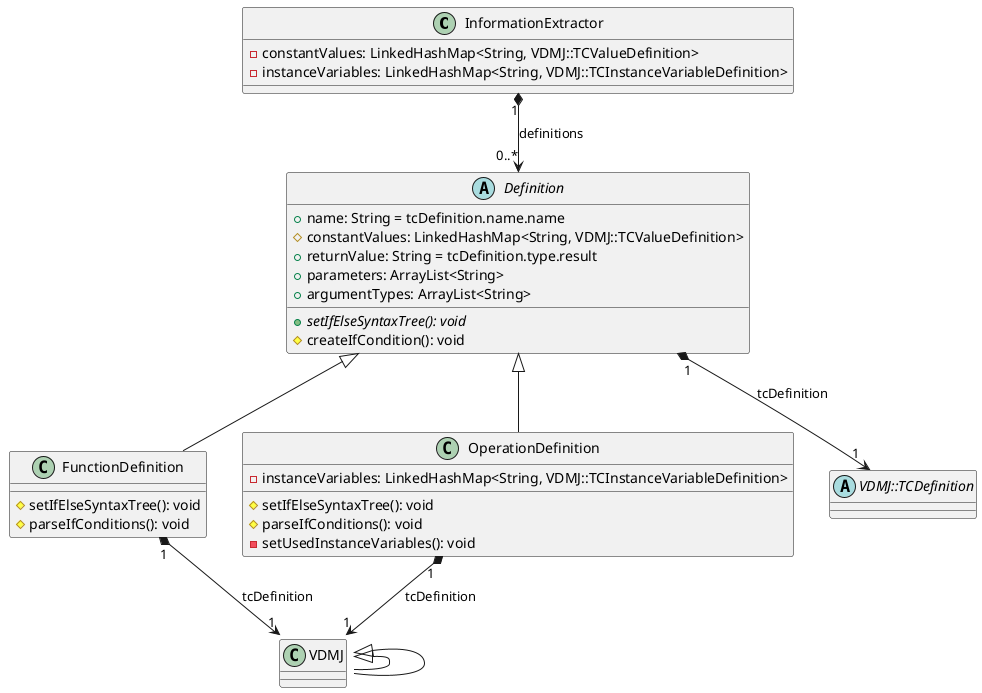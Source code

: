 @startuml Definition

class InformationExtractor{
     - constantValues: LinkedHashMap<String, VDMJ::TCValueDefinition>
     - instanceVariables: LinkedHashMap<String, VDMJ::TCInstanceVariableDefinition>

}

abstract class Definition{
     + name: String = tcDefinition.name.name
     # constantValues: LinkedHashMap<String, VDMJ::TCValueDefinition>
     + returnValue: String = tcDefinition.type.result
     + parameters: ArrayList<String>
     + argumentTypes: ArrayList<String>
     + {abstract} setIfElseSyntaxTree(): void
     # createIfCondition(): void
}

class FunctionDefinition{
     # setIfElseSyntaxTree(): void
     # parseIfConditions(): void
}

class OperationDefinition{
     - instanceVariables: LinkedHashMap<String, VDMJ::TCInstanceVariableDefinition>
     # setIfElseSyntaxTree(): void
     # parseIfConditions(): void
     - setUsedInstanceVariables(): void
}
'note left: tcDefinition->oclIsTypeOf(TCExplicitOperationDefinition)

' left to right direction
VDMJ::TCDefinition <|-- VDMJ::TCExplicitFunctionDefinition
VDMJ::TCDefinition <|-- VDMJ::TCExplicitOperationDefinition

abstract class VDMJ::TCDefinition

Definition "1" *--> "1" VDMJ::TCDefinition: tcDefinition
Definition <|-- FunctionDefinition
Definition <|-- OperationDefinition

FunctionDefinition "1" *--> "1" VDMJ::TCExplicitFunctionDefinition: tcDefinition
OperationDefinition "1" *--> "1" VDMJ::TCExplicitOperationDefinition: tcDefinition

InformationExtractor "1" *--> "0..*" Definition: definitions

@enduml